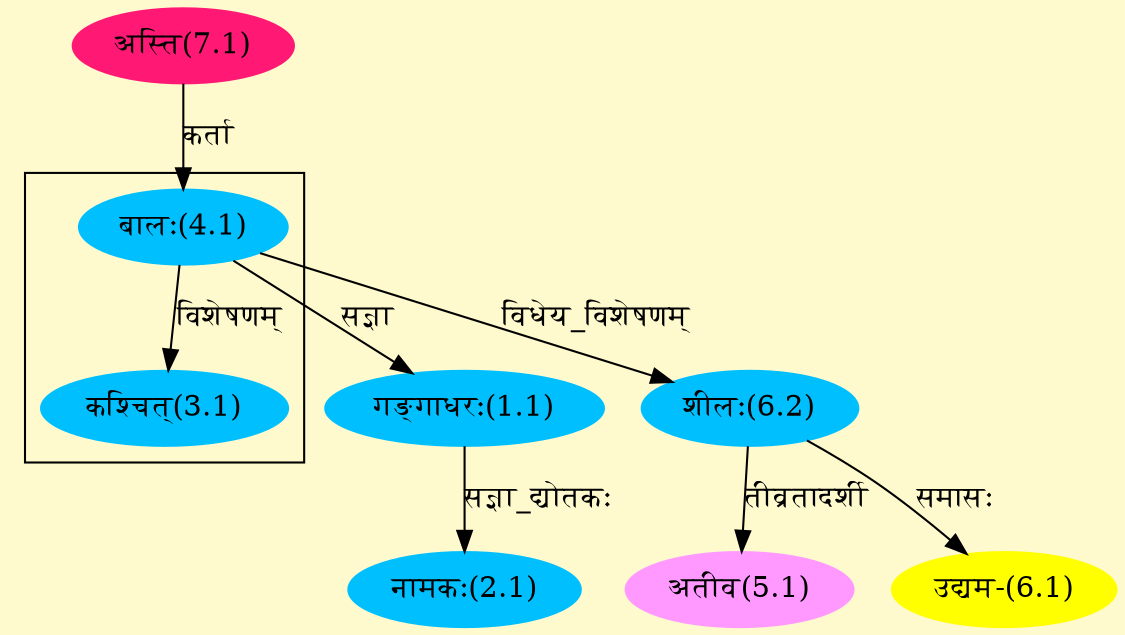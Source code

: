 digraph G{
rankdir=BT;
 compound=true;
 bgcolor="lemonchiffon1";

subgraph cluster_1{
Node3_1 [style=filled, color="#00BFFF" label = "कश्चित्(3.1)"]
Node4_1 [style=filled, color="#00BFFF" label = "बालः(4.1)"]

}
Node1_1 [style=filled, color="#00BFFF" label = "गङ्गाधरः(1.1)"]
Node4_1 [style=filled, color="#00BFFF" label = "बालः(4.1)"]
Node2_1 [style=filled, color="#00BFFF" label = "नामकः(2.1)"]
Node7_1 [style=filled, color="#FF1975" label = "अस्ति(7.1)"]
Node5_1 [style=filled, color="#FF99FF" label = "अतीव(5.1)"]
Node6_2 [style=filled, color="#00BFFF" label = "शीलः(6.2)"]
Node6_1 [style=filled, color="#FFFF00" label = "उद्यम-(6.1)"]
/* Start of Relations section */

Node1_1 -> Node4_1 [  label="सज्ञा"  dir="back" ]
Node2_1 -> Node1_1 [  label="सज्ञा_द्योतकः"  dir="back" ]
Node3_1 -> Node4_1 [  label="विशेषणम्"  dir="back" ]
Node4_1 -> Node7_1 [  label="कर्ता"  dir="back" ]
Node5_1 -> Node6_2 [  label="तीव्रतादर्शी"  dir="back" ]
Node6_1 -> Node6_2 [  label="समासः"  dir="back" ]
Node6_2 -> Node4_1 [  label="विधेय_विशेषणम्"  dir="back" ]
}
